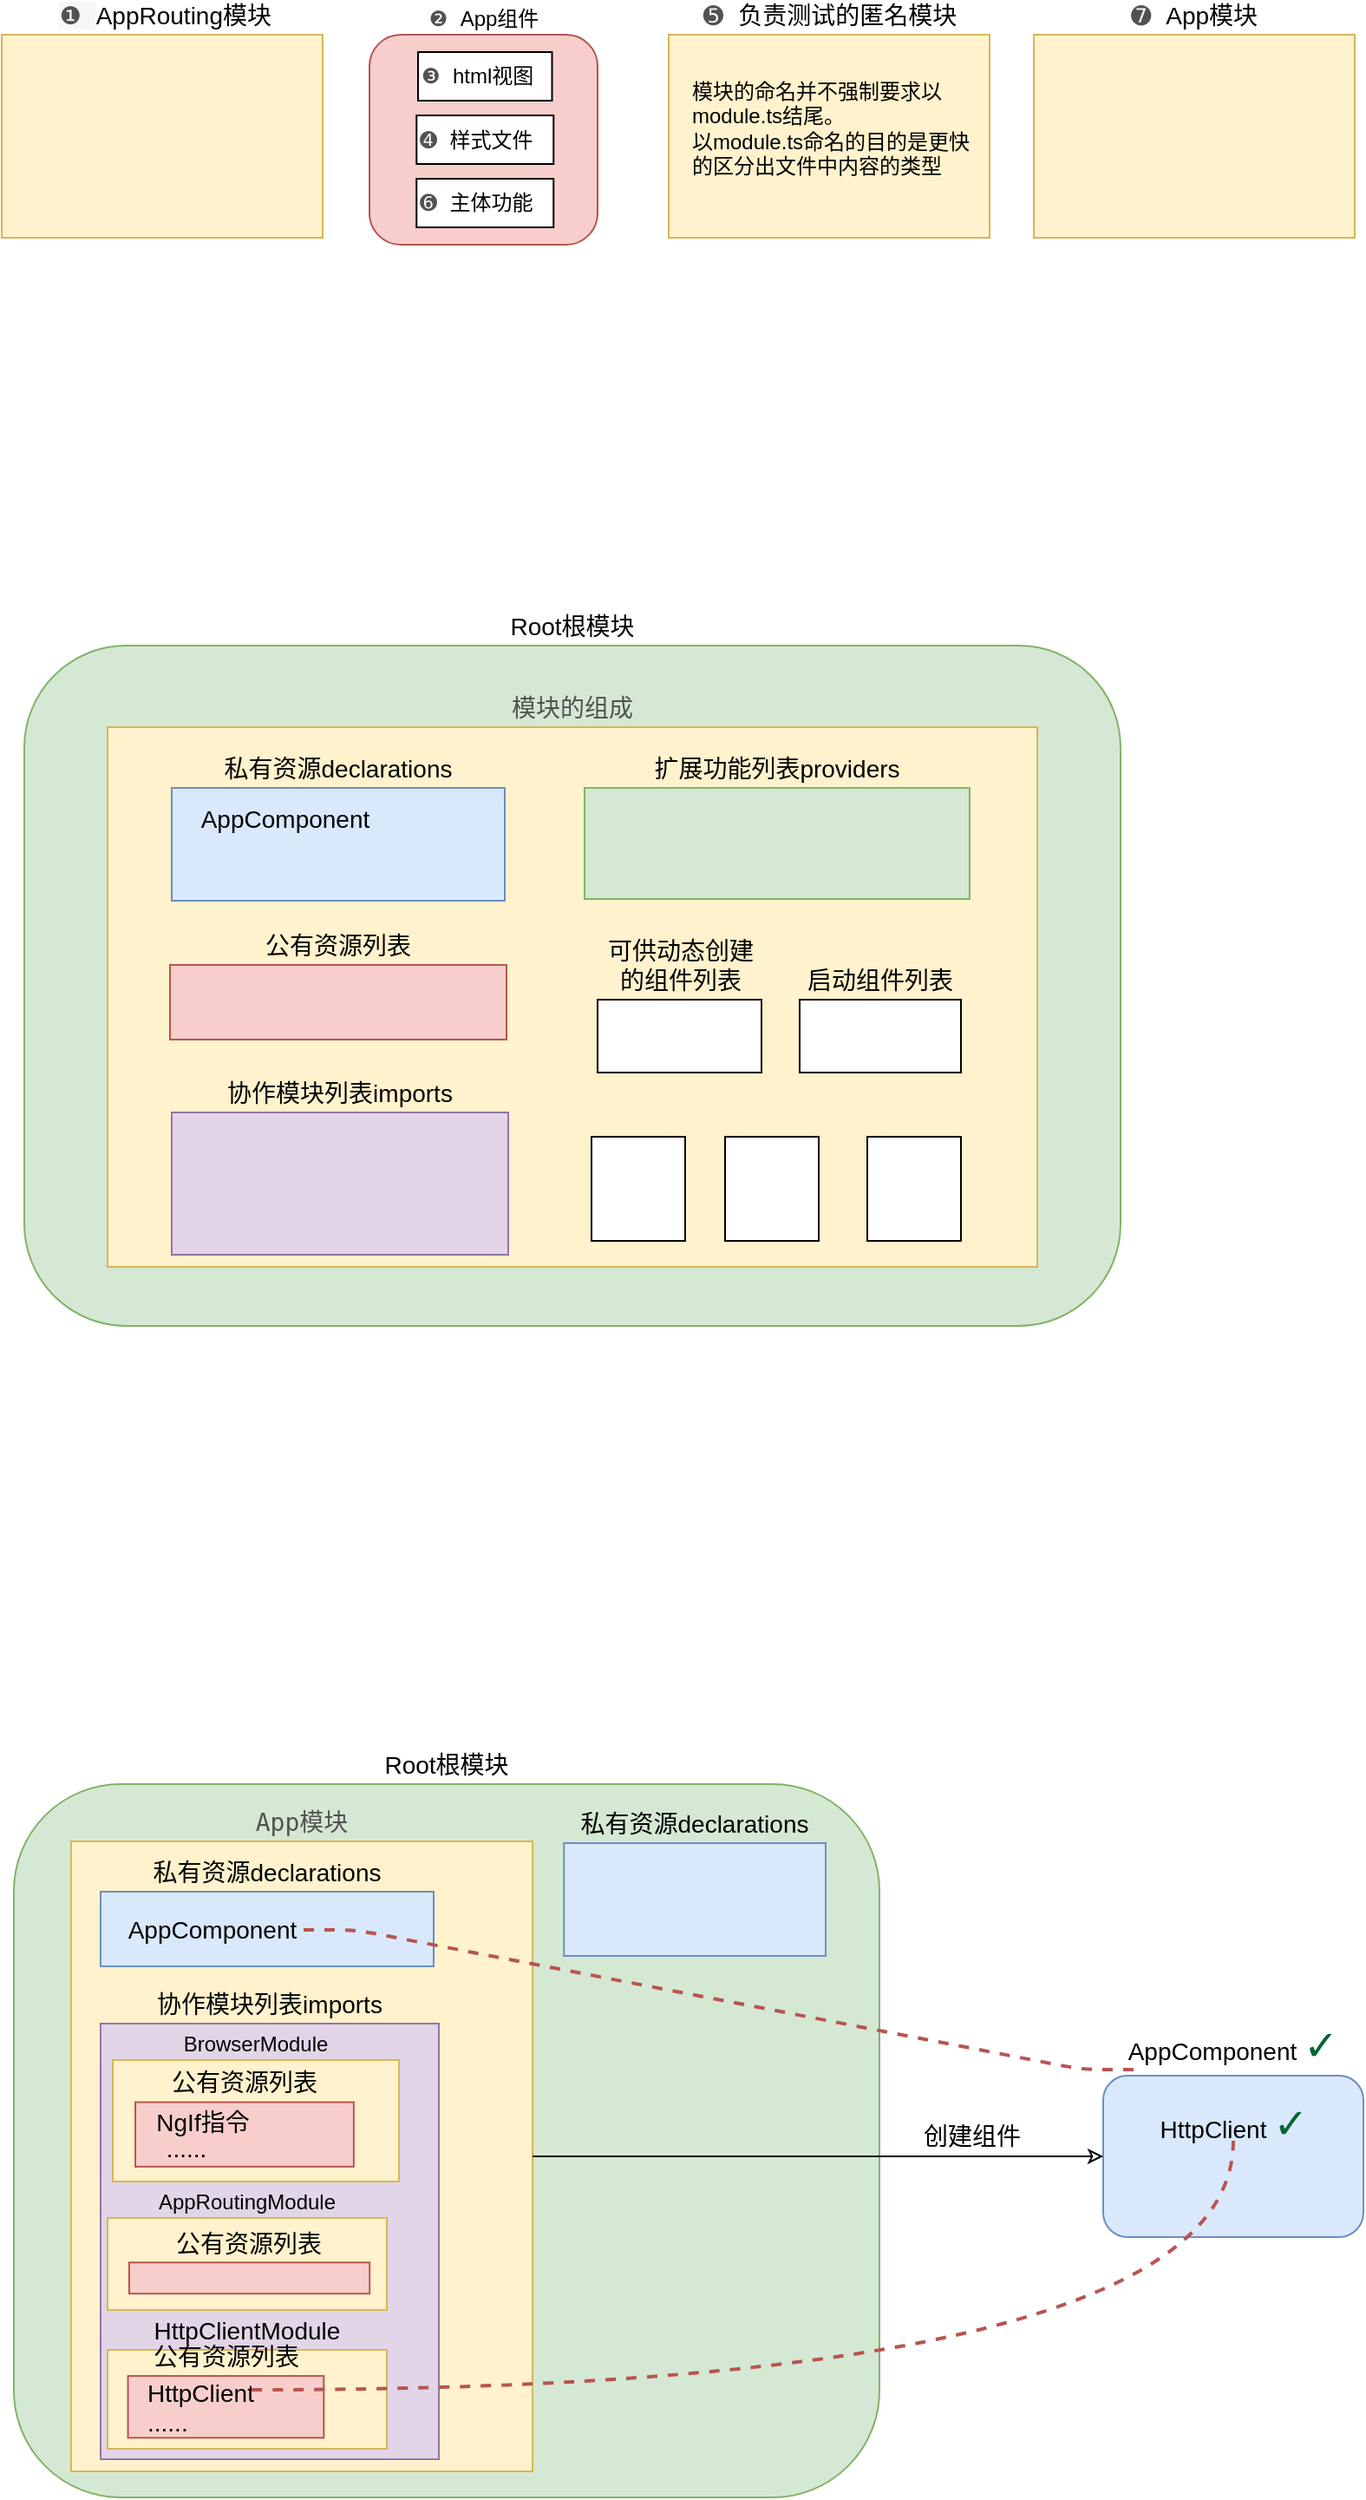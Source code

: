 <mxfile version="12.6.5" type="device"><diagram id="HBW0v9ye9PTIlipN_cJx" name="Page-1"><mxGraphModel dx="1332" dy="666" grid="0" gridSize="10" guides="1" tooltips="1" connect="1" arrows="1" fold="1" page="0" pageScale="1" pageWidth="827" pageHeight="1169" math="0" shadow="0"><root><mxCell id="0"/><mxCell id="1" parent="0"/><mxCell id="5Li7UD-9pLIC1DkjiNiL-34" value="Root根模块" style="rounded=1;whiteSpace=wrap;html=1;fontSize=14;align=center;fillColor=#d5e8d4;strokeColor=#82b366;labelPosition=center;verticalLabelPosition=top;verticalAlign=bottom;" parent="1" vertex="1"><mxGeometry x="-126" y="706" width="632" height="392" as="geometry"/></mxCell><mxCell id="5Li7UD-9pLIC1DkjiNiL-1" value="&lt;font style=&quot;font-size: 14px&quot;&gt;&lt;span style=&quot;background-color: transparent ; font-family: &amp;#34;consolas&amp;#34; , &amp;#34;monaco&amp;#34; , &amp;#34;andale mono&amp;#34; , &amp;#34;ubuntu mono&amp;#34; , monospace ; color: rgb(82 , 82 , 82) ; text-align: left&quot;&gt;➐&amp;nbsp;&lt;/span&gt;App模块&lt;/font&gt;" style="rounded=0;whiteSpace=wrap;html=1;labelPosition=center;verticalLabelPosition=top;align=center;verticalAlign=bottom;fillColor=#fff2cc;strokeColor=#d6b656;" parent="1" vertex="1"><mxGeometry x="456" y="354" width="185" height="117" as="geometry"/></mxCell><mxCell id="5Li7UD-9pLIC1DkjiNiL-2" value="&lt;span style=&quot;background-color: transparent ; font-family: &amp;#34;consolas&amp;#34; , &amp;#34;monaco&amp;#34; , &amp;#34;andale mono&amp;#34; , &amp;#34;ubuntu mono&amp;#34; , monospace ; font-size: 1em ; color: rgb(82 , 82 , 82) ; text-align: left&quot;&gt;❷&amp;nbsp;&lt;/span&gt;App组件" style="rounded=1;whiteSpace=wrap;html=1;labelPosition=center;verticalLabelPosition=top;align=center;verticalAlign=bottom;fillColor=#f8cecc;strokeColor=#b85450;" parent="1" vertex="1"><mxGeometry x="73" y="354" width="131.5" height="121" as="geometry"/></mxCell><mxCell id="5Li7UD-9pLIC1DkjiNiL-6" value="&lt;font style=&quot;font-size: 14px&quot;&gt;&amp;nbsp;&lt;span style=&quot;color: rgb(82 , 82 , 82) ; font-family: &amp;#34;consolas&amp;#34; , &amp;#34;monaco&amp;#34; , &amp;#34;andale mono&amp;#34; , &amp;#34;ubuntu mono&amp;#34; , monospace ; text-align: left ; background-color: rgb(247 , 247 , 247)&quot;&gt;❶&amp;nbsp;&lt;/span&gt;AppRouting模块&lt;/font&gt;" style="rounded=0;whiteSpace=wrap;html=1;labelPosition=center;verticalLabelPosition=top;align=center;verticalAlign=bottom;fillColor=#fff2cc;strokeColor=#d6b656;" parent="1" vertex="1"><mxGeometry x="-139" y="354" width="185" height="117" as="geometry"/></mxCell><mxCell id="5Li7UD-9pLIC1DkjiNiL-7" value="&lt;span style=&quot;background-color: transparent; font-family: consolas, monaco, &amp;quot;andale mono&amp;quot;, &amp;quot;ubuntu mono&amp;quot;, monospace; font-size: 1em; color: rgb(82, 82, 82);&quot;&gt;➏&amp;nbsp;&lt;/span&gt;主体功能" style="rounded=0;whiteSpace=wrap;html=1;align=left;" parent="1" vertex="1"><mxGeometry x="100.12" y="437" width="79" height="28" as="geometry"/></mxCell><mxCell id="5Li7UD-9pLIC1DkjiNiL-8" value="&lt;span style=&quot;background-color: transparent ; font-family: &amp;#34;consolas&amp;#34; , &amp;#34;monaco&amp;#34; , &amp;#34;andale mono&amp;#34; , &amp;#34;ubuntu mono&amp;#34; , monospace ; font-size: 1em ; color: rgb(82 , 82 , 82)&quot;&gt;❸&amp;nbsp;&lt;/span&gt;html视图" style="rounded=0;whiteSpace=wrap;html=1;align=left;" parent="1" vertex="1"><mxGeometry x="101" y="364" width="77.25" height="28" as="geometry"/></mxCell><mxCell id="5Li7UD-9pLIC1DkjiNiL-9" value="&lt;span style=&quot;background-color: transparent; font-family: consolas, monaco, &amp;quot;andale mono&amp;quot;, &amp;quot;ubuntu mono&amp;quot;, monospace; font-size: 1em; color: rgb(82, 82, 82);&quot;&gt;➍&amp;nbsp;&lt;/span&gt;样式文件" style="rounded=0;whiteSpace=wrap;html=1;align=left;" parent="1" vertex="1"><mxGeometry x="100.13" y="400.5" width="79" height="28" as="geometry"/></mxCell><mxCell id="5Li7UD-9pLIC1DkjiNiL-11" value="&lt;span style=&quot;background-color: transparent; font-family: consolas, monaco, &amp;quot;andale mono&amp;quot;, &amp;quot;ubuntu mono&amp;quot;, monospace; font-size: 14px; color: rgb(82, 82, 82); text-align: left;&quot;&gt;➎&amp;nbsp;&lt;/span&gt;负责测试的匿名模块" style="rounded=0;whiteSpace=wrap;html=1;labelPosition=center;verticalLabelPosition=top;align=center;verticalAlign=bottom;fillColor=#fff2cc;strokeColor=#d6b656;fontSize=14;" parent="1" vertex="1"><mxGeometry x="245.5" y="354" width="185" height="117" as="geometry"/></mxCell><mxCell id="5Li7UD-9pLIC1DkjiNiL-15" value="模块的命名并不强制要求以module.ts结尾。&lt;br&gt;以module.ts命名的目的是更快的区分出文件中内容的类型" style="text;html=1;strokeColor=none;fillColor=none;align=left;verticalAlign=middle;whiteSpace=wrap;rounded=0;" parent="1" vertex="1"><mxGeometry x="256.5" y="370" width="169.5" height="75" as="geometry"/></mxCell><mxCell id="5Li7UD-9pLIC1DkjiNiL-17" value="&lt;div style=&quot;text-align: left&quot;&gt;&lt;span style=&quot;font-size: 14px&quot;&gt;&lt;font color=&quot;#525252&quot; face=&quot;consolas, monaco, andale mono, ubuntu mono, monospace&quot;&gt;模块的组成&lt;/font&gt;&lt;/span&gt;&lt;/div&gt;" style="rounded=0;whiteSpace=wrap;html=1;labelPosition=center;verticalLabelPosition=top;align=center;verticalAlign=bottom;fillColor=#fff2cc;strokeColor=#d6b656;" parent="1" vertex="1"><mxGeometry x="-78" y="753" width="536" height="311" as="geometry"/></mxCell><mxCell id="5Li7UD-9pLIC1DkjiNiL-18" value="私有资源declarations" style="rounded=0;whiteSpace=wrap;html=1;fontSize=14;align=center;labelPosition=center;verticalLabelPosition=top;verticalAlign=bottom;fillColor=#dae8fc;strokeColor=#6c8ebf;" parent="1" vertex="1"><mxGeometry x="-41" y="788" width="192" height="65" as="geometry"/></mxCell><mxCell id="5Li7UD-9pLIC1DkjiNiL-19" value="公有资源列表" style="rounded=0;whiteSpace=wrap;html=1;fontSize=14;align=center;labelPosition=center;verticalLabelPosition=top;verticalAlign=bottom;fillColor=#f8cecc;strokeColor=#b85450;" parent="1" vertex="1"><mxGeometry x="-42" y="890" width="194" height="43" as="geometry"/></mxCell><mxCell id="5Li7UD-9pLIC1DkjiNiL-20" value="扩展功能列表providers" style="rounded=0;whiteSpace=wrap;html=1;fontSize=14;align=center;labelPosition=center;verticalLabelPosition=top;verticalAlign=bottom;fillColor=#d5e8d4;strokeColor=#82b366;" parent="1" vertex="1"><mxGeometry x="197" y="788" width="222" height="64" as="geometry"/></mxCell><mxCell id="5Li7UD-9pLIC1DkjiNiL-21" value="启动组件列表" style="rounded=0;whiteSpace=wrap;html=1;fontSize=14;align=center;labelPosition=center;verticalLabelPosition=top;verticalAlign=bottom;" parent="1" vertex="1"><mxGeometry x="321" y="910" width="93" height="42" as="geometry"/></mxCell><mxCell id="5Li7UD-9pLIC1DkjiNiL-22" value="可供动态创建的组件列表" style="rounded=0;whiteSpace=wrap;html=1;fontSize=14;align=center;labelPosition=center;verticalLabelPosition=top;verticalAlign=bottom;" parent="1" vertex="1"><mxGeometry x="204.5" y="910" width="94.5" height="42" as="geometry"/></mxCell><mxCell id="5Li7UD-9pLIC1DkjiNiL-25" value="协作模块列表imports" style="rounded=0;whiteSpace=wrap;html=1;fontSize=14;align=center;labelPosition=center;verticalLabelPosition=top;verticalAlign=bottom;fillColor=#e1d5e7;strokeColor=#9673a6;" parent="1" vertex="1"><mxGeometry x="-41" y="975" width="194" height="82" as="geometry"/></mxCell><mxCell id="5Li7UD-9pLIC1DkjiNiL-26" value="" style="rounded=0;whiteSpace=wrap;html=1;fontSize=14;align=left;" parent="1" vertex="1"><mxGeometry x="201" y="989" width="54" height="60" as="geometry"/></mxCell><mxCell id="5Li7UD-9pLIC1DkjiNiL-27" value="" style="rounded=0;whiteSpace=wrap;html=1;fontSize=14;align=left;" parent="1" vertex="1"><mxGeometry x="278" y="989" width="54" height="60" as="geometry"/></mxCell><mxCell id="5Li7UD-9pLIC1DkjiNiL-28" value="" style="rounded=0;whiteSpace=wrap;html=1;fontSize=14;align=left;" parent="1" vertex="1"><mxGeometry x="360" y="989" width="54" height="60" as="geometry"/></mxCell><mxCell id="5Li7UD-9pLIC1DkjiNiL-30" value="AppComponent" style="text;html=1;strokeColor=none;fillColor=none;align=center;verticalAlign=middle;whiteSpace=wrap;rounded=0;fontSize=14;" parent="1" vertex="1"><mxGeometry x="-28" y="799" width="105" height="14" as="geometry"/></mxCell><mxCell id="5Li7UD-9pLIC1DkjiNiL-40" value="Root根模块" style="rounded=1;fontSize=14;align=center;fillColor=#d5e8d4;strokeColor=#82b366;labelPosition=center;verticalLabelPosition=top;verticalAlign=bottom;whiteSpace=wrap;html=1;" parent="1" vertex="1"><mxGeometry x="-132" y="1362" width="499" height="411" as="geometry"/></mxCell><mxCell id="5Li7UD-9pLIC1DkjiNiL-41" value="&lt;div style=&quot;text-align: left&quot;&gt;&lt;span style=&quot;font-size: 14px&quot;&gt;&lt;font color=&quot;#525252&quot; face=&quot;consolas, monaco, andale mono, ubuntu mono, monospace&quot;&gt;App模块&lt;/font&gt;&lt;/span&gt;&lt;/div&gt;" style="rounded=0;whiteSpace=wrap;html=1;labelPosition=center;verticalLabelPosition=top;align=center;verticalAlign=bottom;fillColor=#fff2cc;strokeColor=#d6b656;" parent="1" vertex="1"><mxGeometry x="-99" y="1395" width="266" height="363" as="geometry"/></mxCell><mxCell id="5Li7UD-9pLIC1DkjiNiL-42" value="私有资源declarations" style="rounded=0;whiteSpace=wrap;html=1;fontSize=14;align=center;labelPosition=center;verticalLabelPosition=top;verticalAlign=bottom;fillColor=#dae8fc;strokeColor=#6c8ebf;" parent="1" vertex="1"><mxGeometry x="-82" y="1424" width="192" height="43" as="geometry"/></mxCell><mxCell id="5Li7UD-9pLIC1DkjiNiL-47" value="协作模块列表imports" style="rounded=0;whiteSpace=wrap;html=1;fontSize=14;align=center;labelPosition=center;verticalLabelPosition=top;verticalAlign=bottom;fillColor=#e1d5e7;strokeColor=#9673a6;" parent="1" vertex="1"><mxGeometry x="-82" y="1500" width="195" height="251" as="geometry"/></mxCell><mxCell id="5Li7UD-9pLIC1DkjiNiL-51" value="AppComponent" style="text;html=1;strokeColor=none;fillColor=none;align=center;verticalAlign=middle;whiteSpace=wrap;rounded=0;fontSize=14;" parent="1" vertex="1"><mxGeometry x="-70" y="1439" width="105" height="14" as="geometry"/></mxCell><mxCell id="5Li7UD-9pLIC1DkjiNiL-55" value="" style="group" parent="1" vertex="1" connectable="0"><mxGeometry x="-75" y="1521" width="165" height="70" as="geometry"/></mxCell><mxCell id="5Li7UD-9pLIC1DkjiNiL-36" value="&lt;div style=&quot;text-align: left&quot;&gt;BrowserModule&lt;br&gt;&lt;/div&gt;" style="rounded=0;whiteSpace=wrap;html=1;labelPosition=center;verticalLabelPosition=top;align=center;verticalAlign=bottom;fillColor=#fff2cc;strokeColor=#d6b656;" parent="5Li7UD-9pLIC1DkjiNiL-55" vertex="1"><mxGeometry width="165" height="70" as="geometry"/></mxCell><mxCell id="5Li7UD-9pLIC1DkjiNiL-39" value="公有资源列表" style="rounded=0;whiteSpace=wrap;html=1;fontSize=14;align=center;labelPosition=center;verticalLabelPosition=top;verticalAlign=bottom;fillColor=#f8cecc;strokeColor=#b85450;" parent="5Li7UD-9pLIC1DkjiNiL-55" vertex="1"><mxGeometry x="13.026" y="24.286" width="125.921" height="37.143" as="geometry"/></mxCell><mxCell id="5Li7UD-9pLIC1DkjiNiL-53" value="NgIf指令" style="text;html=1;strokeColor=none;fillColor=none;align=center;verticalAlign=middle;whiteSpace=wrap;rounded=0;fontSize=14;" parent="5Li7UD-9pLIC1DkjiNiL-55" vertex="1"><mxGeometry x="13.026" y="33.571" width="78.158" height="5" as="geometry"/></mxCell><mxCell id="5Li7UD-9pLIC1DkjiNiL-54" value="......" style="text;html=1;strokeColor=none;fillColor=none;align=center;verticalAlign=middle;whiteSpace=wrap;rounded=0;fontSize=14;" parent="5Li7UD-9pLIC1DkjiNiL-55" vertex="1"><mxGeometry x="28.224" y="43.571" width="28.947" height="14.286" as="geometry"/></mxCell><mxCell id="5Li7UD-9pLIC1DkjiNiL-57" value="" style="group" parent="1" vertex="1" connectable="0"><mxGeometry x="-78" y="1612" width="161" height="53" as="geometry"/></mxCell><mxCell id="5Li7UD-9pLIC1DkjiNiL-37" value="&lt;div style=&quot;text-align: left&quot;&gt;AppRoutingModule&lt;br&gt;&lt;/div&gt;" style="rounded=0;whiteSpace=wrap;html=1;labelPosition=center;verticalLabelPosition=top;align=center;verticalAlign=bottom;fillColor=#fff2cc;strokeColor=#d6b656;" parent="5Li7UD-9pLIC1DkjiNiL-57" vertex="1"><mxGeometry width="161" height="53" as="geometry"/></mxCell><mxCell id="5Li7UD-9pLIC1DkjiNiL-38" value="公有资源列表" style="rounded=0;whiteSpace=wrap;html=1;fontSize=14;align=center;labelPosition=center;verticalLabelPosition=top;verticalAlign=bottom;fillColor=#f8cecc;strokeColor=#b85450;" parent="5Li7UD-9pLIC1DkjiNiL-57" vertex="1"><mxGeometry x="12.484" y="25.645" width="138.615" height="17.952" as="geometry"/></mxCell><mxCell id="5Li7UD-9pLIC1DkjiNiL-60" value="AppComponent&amp;nbsp;&lt;span style=&quot;font-size: x-large&quot;&gt;&lt;font color=&quot;#006633&quot;&gt;✓&lt;/font&gt;&lt;/span&gt;" style="rounded=1;whiteSpace=wrap;html=1;fontSize=14;align=center;labelPosition=center;verticalLabelPosition=top;verticalAlign=bottom;fillColor=#dae8fc;strokeColor=#6c8ebf;" parent="1" vertex="1"><mxGeometry x="496" y="1530" width="150" height="93" as="geometry"/></mxCell><mxCell id="5Li7UD-9pLIC1DkjiNiL-61" style="edgeStyle=orthogonalEdgeStyle;rounded=0;orthogonalLoop=1;jettySize=auto;html=1;fontSize=14;exitX=1;exitY=0.5;exitDx=0;exitDy=0;endArrow=classic;endFill=0;" parent="1" source="5Li7UD-9pLIC1DkjiNiL-41" target="5Li7UD-9pLIC1DkjiNiL-60" edge="1"><mxGeometry relative="1" as="geometry"/></mxCell><mxCell id="5Li7UD-9pLIC1DkjiNiL-62" value="创建组件" style="text;html=1;align=center;verticalAlign=middle;resizable=0;points=[];labelBackgroundColor=#ffffff;fontSize=14;" parent="5Li7UD-9pLIC1DkjiNiL-61" vertex="1" connectable="0"><mxGeometry x="0.388" y="3" relative="1" as="geometry"><mxPoint x="24" y="-9" as="offset"/></mxGeometry></mxCell><mxCell id="5Li7UD-9pLIC1DkjiNiL-64" value="HttpClient&amp;nbsp;&lt;span style=&quot;font-size: x-large ; color: rgb(0 , 102 , 51)&quot;&gt;✓&lt;/span&gt;" style="text;html=1;strokeColor=none;fillColor=none;align=center;verticalAlign=middle;whiteSpace=wrap;rounded=0;fontSize=14;" parent="1" vertex="1"><mxGeometry x="528.5" y="1547.5" width="85" height="20" as="geometry"/></mxCell><mxCell id="5Li7UD-9pLIC1DkjiNiL-65" value="私有资源declarations" style="rounded=0;whiteSpace=wrap;html=1;fontSize=14;align=center;labelPosition=center;verticalLabelPosition=top;verticalAlign=bottom;fillColor=#dae8fc;strokeColor=#6c8ebf;" parent="1" vertex="1"><mxGeometry x="185.13" y="1396" width="150.87" height="65" as="geometry"/></mxCell><mxCell id="5Li7UD-9pLIC1DkjiNiL-70" value="" style="endArrow=none;html=1;dashed=1;fontSize=14;edgeStyle=entityRelationEdgeStyle;exitX=1;exitY=0.5;exitDx=0;exitDy=0;entryX=0.12;entryY=-0.038;entryDx=0;entryDy=0;entryPerimeter=0;endFill=0;fillColor=#f8cecc;strokeColor=#b85450;strokeWidth=2;" parent="1" source="5Li7UD-9pLIC1DkjiNiL-51" target="5Li7UD-9pLIC1DkjiNiL-60" edge="1"><mxGeometry width="50" height="50" relative="1" as="geometry"><mxPoint x="336" y="1818" as="sourcePoint"/><mxPoint x="501" y="1500" as="targetPoint"/></mxGeometry></mxCell><mxCell id="8pY4Lb0J_V42QZlc9XRL-3" value="" style="group" vertex="1" connectable="0" parent="1"><mxGeometry x="-78" y="1688" width="161" height="57" as="geometry"/></mxCell><mxCell id="5Li7UD-9pLIC1DkjiNiL-67" value="HttpClientModule" style="rounded=0;whiteSpace=wrap;html=1;fontSize=14;align=center;labelPosition=center;verticalLabelPosition=top;verticalAlign=bottom;fillColor=#fff2cc;strokeColor=#d6b656;" parent="8pY4Lb0J_V42QZlc9XRL-3" vertex="1"><mxGeometry width="161" height="57" as="geometry"/></mxCell><mxCell id="5Li7UD-9pLIC1DkjiNiL-68" value="公有资源列表" style="rounded=0;whiteSpace=wrap;html=1;fontSize=14;align=center;fillColor=#f8cecc;strokeColor=#b85450;labelPosition=center;verticalLabelPosition=top;verticalAlign=bottom;" parent="8pY4Lb0J_V42QZlc9XRL-3" vertex="1"><mxGeometry x="11.78" y="15.042" width="112.896" height="35.625" as="geometry"/></mxCell><mxCell id="5Li7UD-9pLIC1DkjiNiL-69" value="HttpClient&lt;br&gt;......" style="text;html=1;strokeColor=none;fillColor=none;align=left;verticalAlign=middle;whiteSpace=wrap;rounded=0;fontSize=14;" parent="8pY4Lb0J_V42QZlc9XRL-3" vertex="1"><mxGeometry x="20.616" y="24.938" width="71.665" height="15.833" as="geometry"/></mxCell><mxCell id="8pY4Lb0J_V42QZlc9XRL-4" value="" style="endArrow=none;dashed=1;html=1;exitX=0.871;exitY=-0.122;exitDx=0;exitDy=0;exitPerimeter=0;fillColor=#f8cecc;strokeColor=#b85450;strokeWidth=2;edgeStyle=orthogonalEdgeStyle;curved=1;" edge="1" parent="1" source="5Li7UD-9pLIC1DkjiNiL-69" target="5Li7UD-9pLIC1DkjiNiL-64"><mxGeometry width="50" height="50" relative="1" as="geometry"><mxPoint x="415" y="1769" as="sourcePoint"/><mxPoint x="465" y="1719" as="targetPoint"/></mxGeometry></mxCell></root></mxGraphModel></diagram></mxfile>